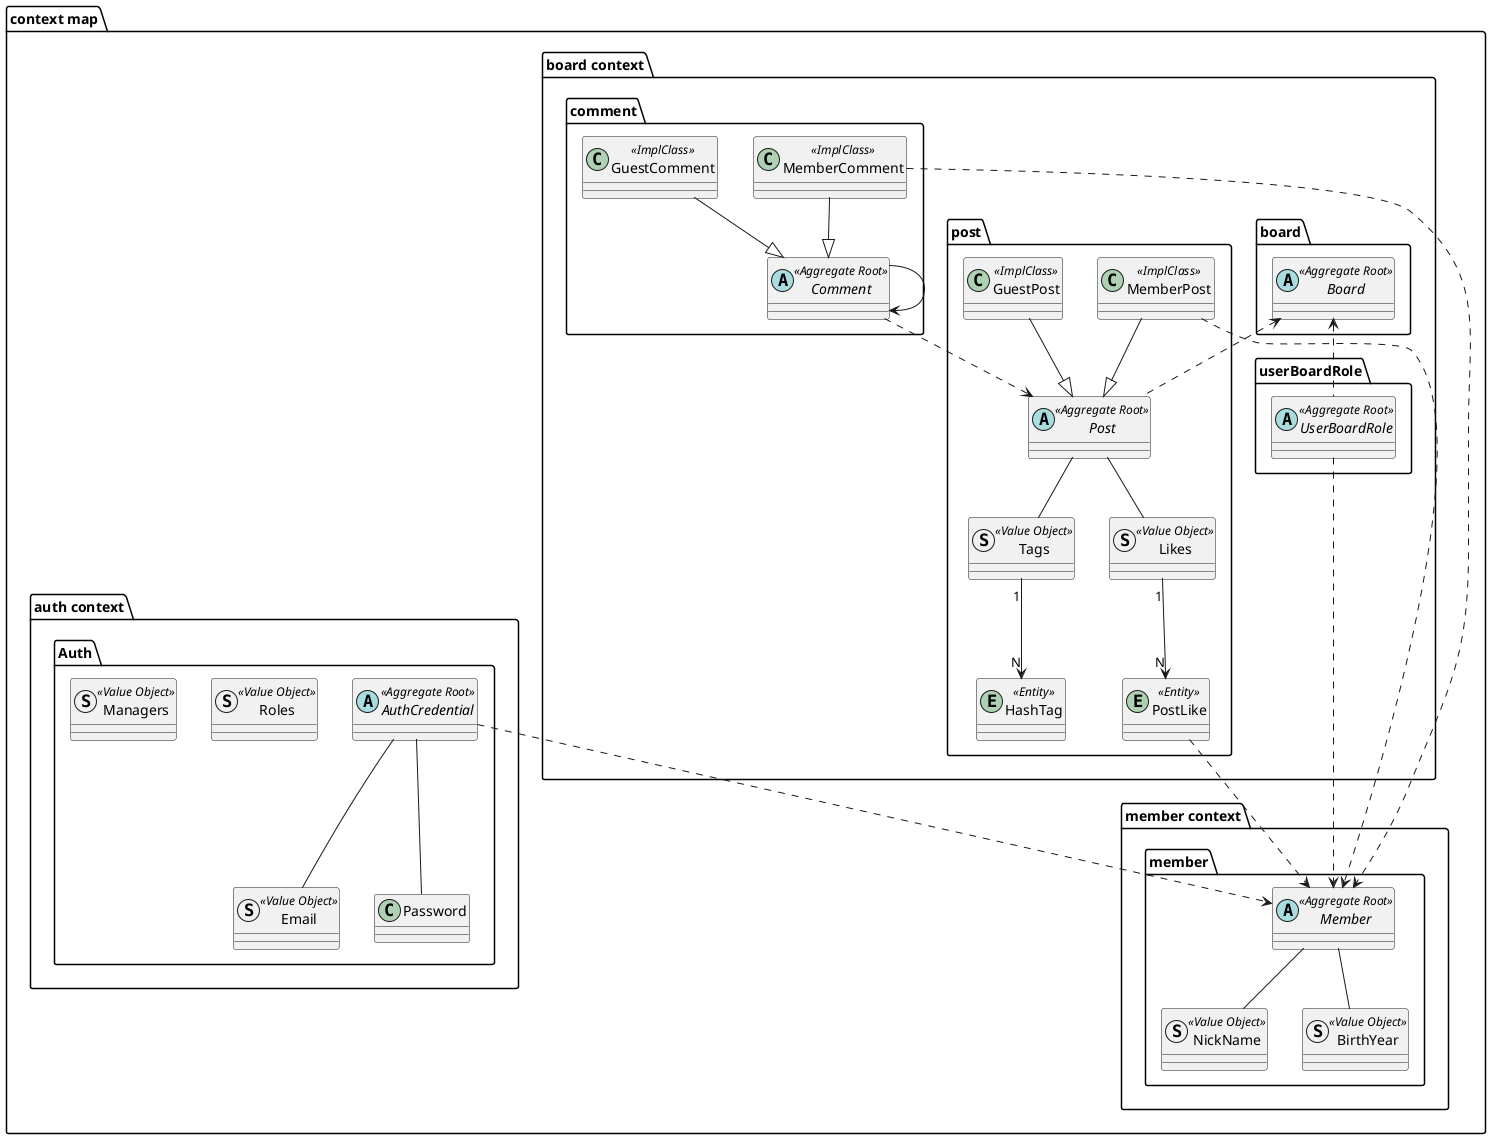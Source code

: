@startuml

package "context map" {
    package "board context"{
        package "board"{
            abstract Board <<Aggregate Root>>{
            }
        }

        package "post"{
            abstract Post <<Aggregate Root>>{
            }
            class GuestPost <<ImplClass>>{
            }
            class MemberPost <<ImplClass>>{
            }
            '해시태그
            entity HashTag <<Entity>>{
            }
            struct Tags <<Value Object>>{
            }
            Post -- Tags
            Tags "1" --> "N" HashTag
            '좋아요
            entity PostLike <<Entity>>{
            }
            struct Likes <<Value Object>>{
            }
            Post -- Likes
            Likes "1" --> "N" PostLike
        }

        package "comment"{
            abstract Comment <<Aggregate Root>>{
            }
            class GuestComment <<ImplClass>>{
            }
            class MemberComment <<ImplClass>>{
            }
        }

        package "userBoardRole"{
            abstract UserBoardRole <<Aggregate Root>>{
            }
        }

        GuestPost --|> Post
        MemberPost --|> Post
        GuestComment --|> Comment
        MemberComment --|> Comment

    }

    package "member context"{
        package "member"{
          abstract Member <<Aggregate Root>>{
          }
          struct NickName <<Value Object>>{
          }
          struct BirthYear <<Value Object>>{
          }
          Member -- NickName
          Member -- BirthYear
        }
    }

    package "auth context"{
        package "Auth" {
            abstract AuthCredential <<Aggregate Root>>{
            }
            struct Email <<Value Object>>{
            }

            struct Roles <<Value Object>>{
            }
            struct Managers <<Value Object>>{
            }
            AuthCredential -- Email
            AuthCredential -- Password
        }
    }


    Board <.. UserBoardRole
    Board <.. Post

    AuthCredential ..> Member
    UserBoardRole ..> Member
    MemberPost ..> Member
    PostLike ..> Member
    MemberComment ..> Member
    Comment ..> Post
    Comment --> Comment

}
@enduml
